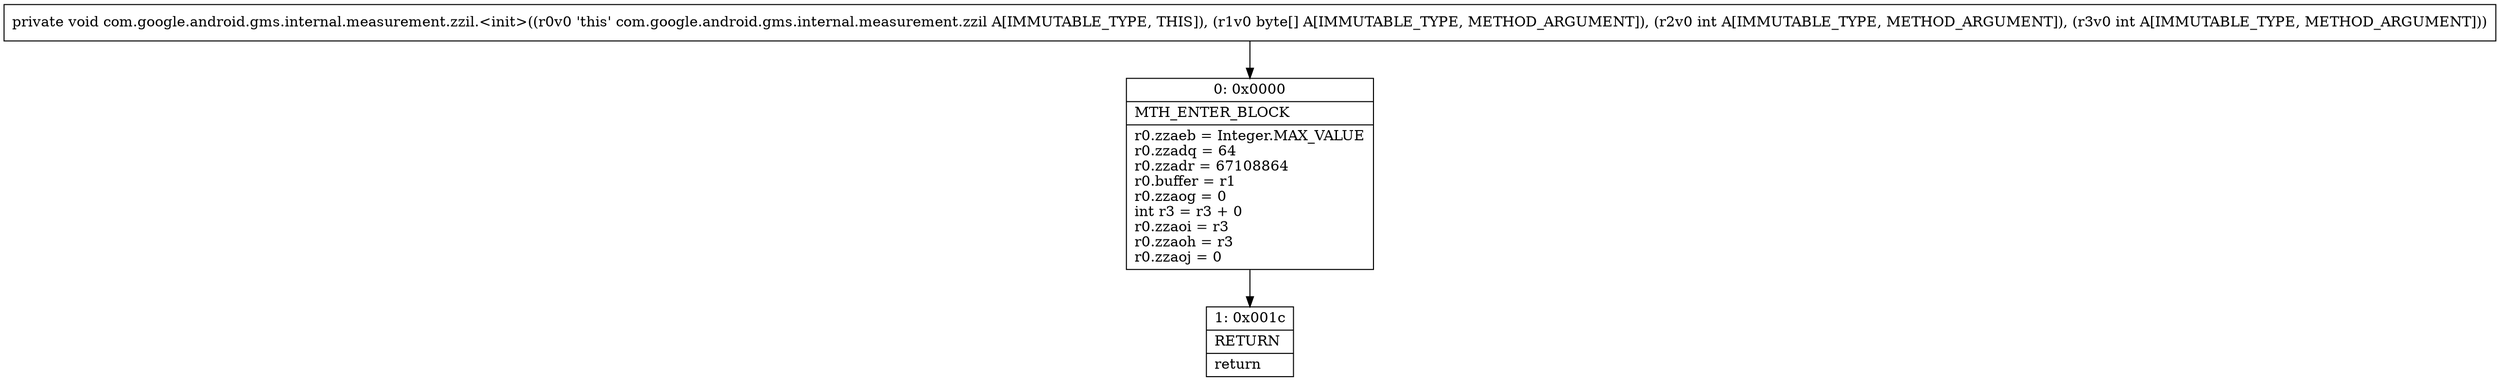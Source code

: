 digraph "CFG forcom.google.android.gms.internal.measurement.zzil.\<init\>([BII)V" {
Node_0 [shape=record,label="{0\:\ 0x0000|MTH_ENTER_BLOCK\l|r0.zzaeb = Integer.MAX_VALUE\lr0.zzadq = 64\lr0.zzadr = 67108864\lr0.buffer = r1\lr0.zzaog = 0\lint r3 = r3 + 0\lr0.zzaoi = r3\lr0.zzaoh = r3\lr0.zzaoj = 0\l}"];
Node_1 [shape=record,label="{1\:\ 0x001c|RETURN\l|return\l}"];
MethodNode[shape=record,label="{private void com.google.android.gms.internal.measurement.zzil.\<init\>((r0v0 'this' com.google.android.gms.internal.measurement.zzil A[IMMUTABLE_TYPE, THIS]), (r1v0 byte[] A[IMMUTABLE_TYPE, METHOD_ARGUMENT]), (r2v0 int A[IMMUTABLE_TYPE, METHOD_ARGUMENT]), (r3v0 int A[IMMUTABLE_TYPE, METHOD_ARGUMENT])) }"];
MethodNode -> Node_0;
Node_0 -> Node_1;
}


